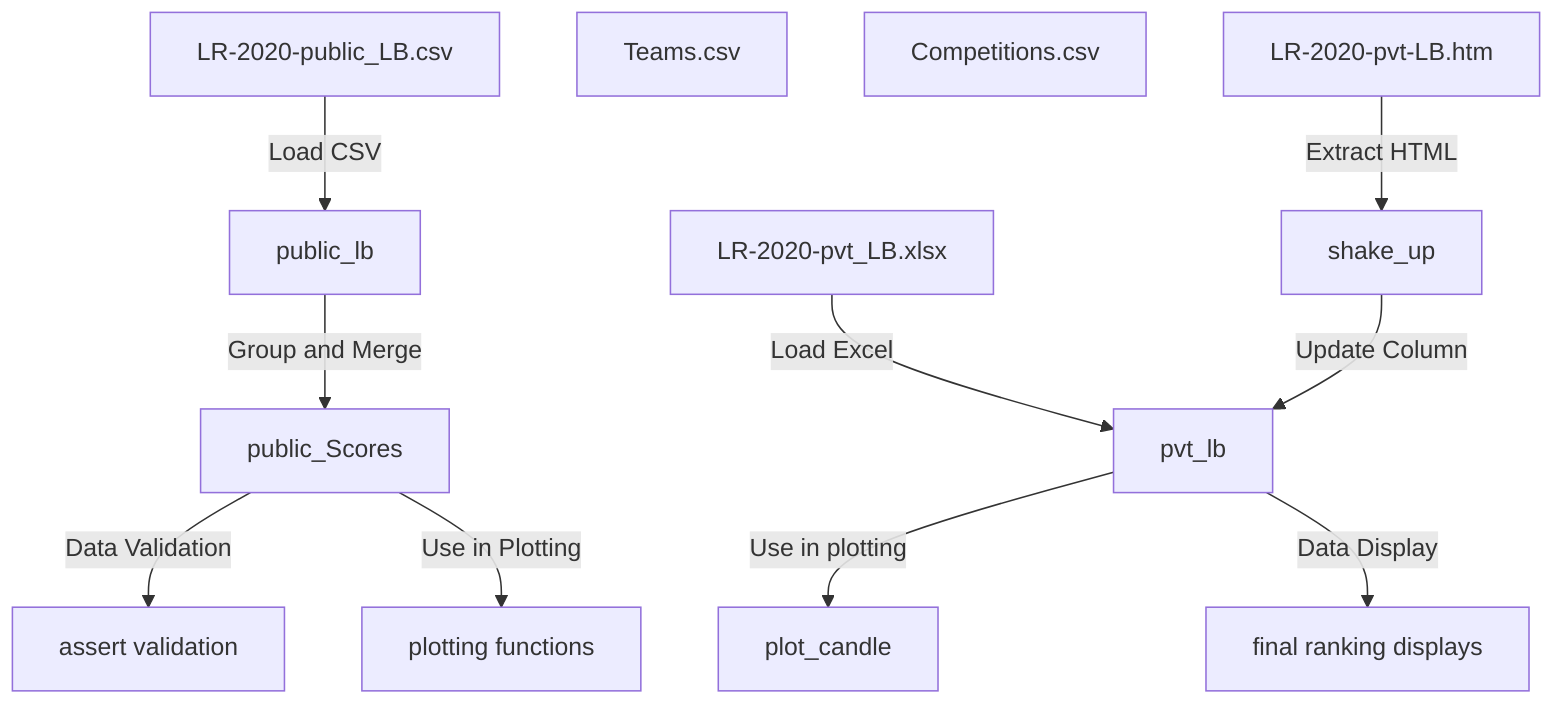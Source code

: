 flowchart TD
    %% Data Sources
    A["LR-2020-public_LB.csv"] -->|Load CSV| B["public_lb"]
    A1["Teams.csv"]
    A2["Competitions.csv"]
    A3["LR-2020-pvt-LB.htm"] -->|Extract HTML| D["shake_up"]
    A4["LR-2020-pvt_LB.xlsx"] -->|Load Excel| C["pvt_lb"]

    %% Intermediate Variables
    B -->|Group and Merge| E["public_Scores"]
    C -->|Use in plotting| F["plot_candle"]
    D -->|Update Column| C

    %% Usage in Analysis
    E -->|Data Validation| G["assert validation"]
    E -->|Use in Plotting| H["plotting functions"]
    C -->|Data Display| I["final ranking displays"]

    %% Annotations
    %% A: Represents the loading of public leaderboard data from CSV.
    %% B: The DataFrame holding public leaderboard data.
    %% C: The DataFrame containing private leaderboard data.
    %% D: The array for shake-up data extracted from HTML.
    %% E: A DataFrame after grouping and merging public scores.
    %% F/G/H/I: Utilizations in data validation, plotting and displays.